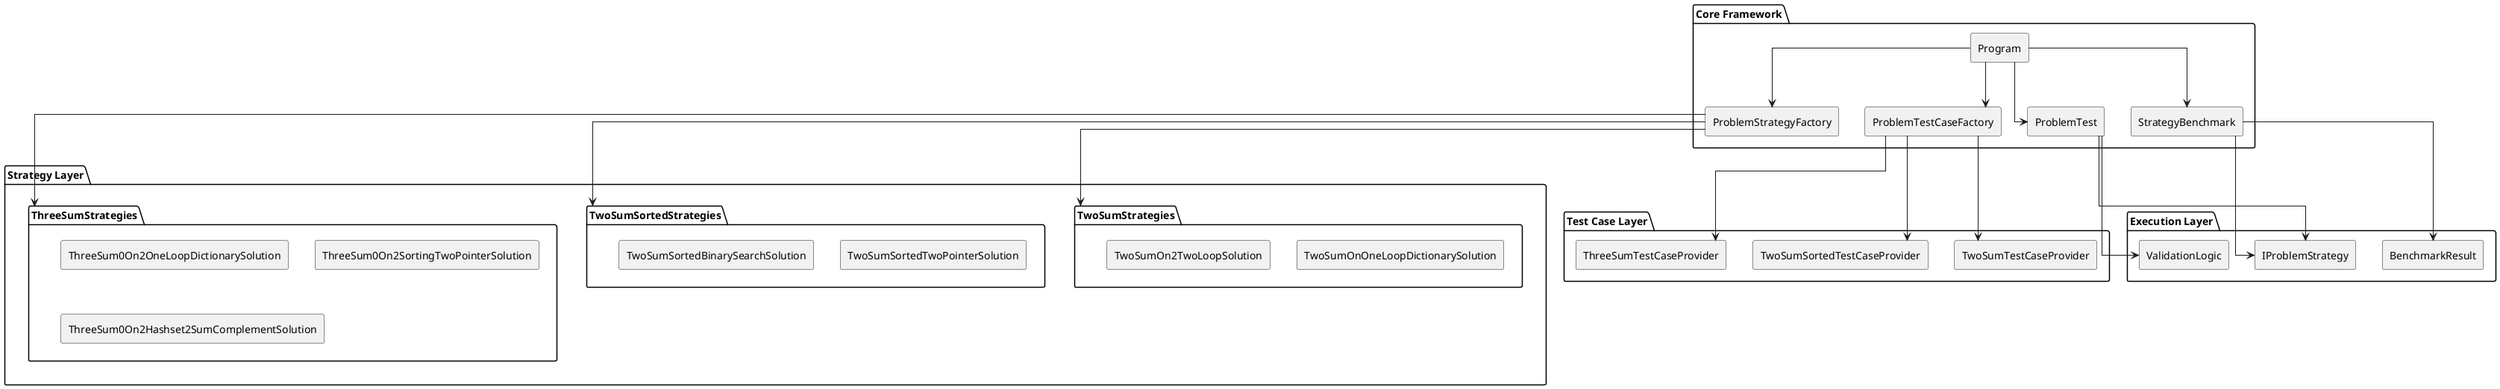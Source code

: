 @startuml
skinparam componentStyle rectangle
skinparam linetype ortho

' Core orchestration
package "Core Framework" {
  [Program]
  [ProblemStrategyFactory]
  [ProblemTestCaseFactory]
  [ProblemTest]
  [StrategyBenchmark]

  [Program] --> [ProblemStrategyFactory]
  [Program] --> [ProblemTestCaseFactory]
  [Program] --> [ProblemTest]
  [Program] --> [StrategyBenchmark]
}

' Strategy definitions
package "Strategy Layer" {
  [ProblemStrategyFactory] --> [TwoSumStrategies]
  [ProblemStrategyFactory] --> [TwoSumSortedStrategies]
  [ProblemStrategyFactory] --> [ThreeSumStrategies]

  package "TwoSumStrategies" {
    [TwoSumOnOneLoopDictionarySolution]
    [TwoSumOn2TwoLoopSolution]
  }

  package "TwoSumSortedStrategies" {
    [TwoSumSortedTwoPointerSolution]
    [TwoSumSortedBinarySearchSolution]
  }

  package "ThreeSumStrategies" {
    [ThreeSum0On2OneLoopDictionarySolution]
    [ThreeSum0On2SortingTwoPointerSolution]
    [ThreeSum0On2Hashset2SumComplementSolution]
  }
}

' Test case provisioning
package "Test Case Layer" {
  [ProblemTestCaseFactory] --> [TwoSumTestCaseProvider]
  [ProblemTestCaseFactory] --> [TwoSumSortedTestCaseProvider]
  [ProblemTestCaseFactory] --> [ThreeSumTestCaseProvider]
}

' Execution and validation
package "Execution Layer" {
  [ProblemTest] --> [IProblemStrategy]
  [ProblemTest] --> [ValidationLogic]
  [StrategyBenchmark] --> [IProblemStrategy]
  [StrategyBenchmark] --> [BenchmarkResult]
}

@enduml